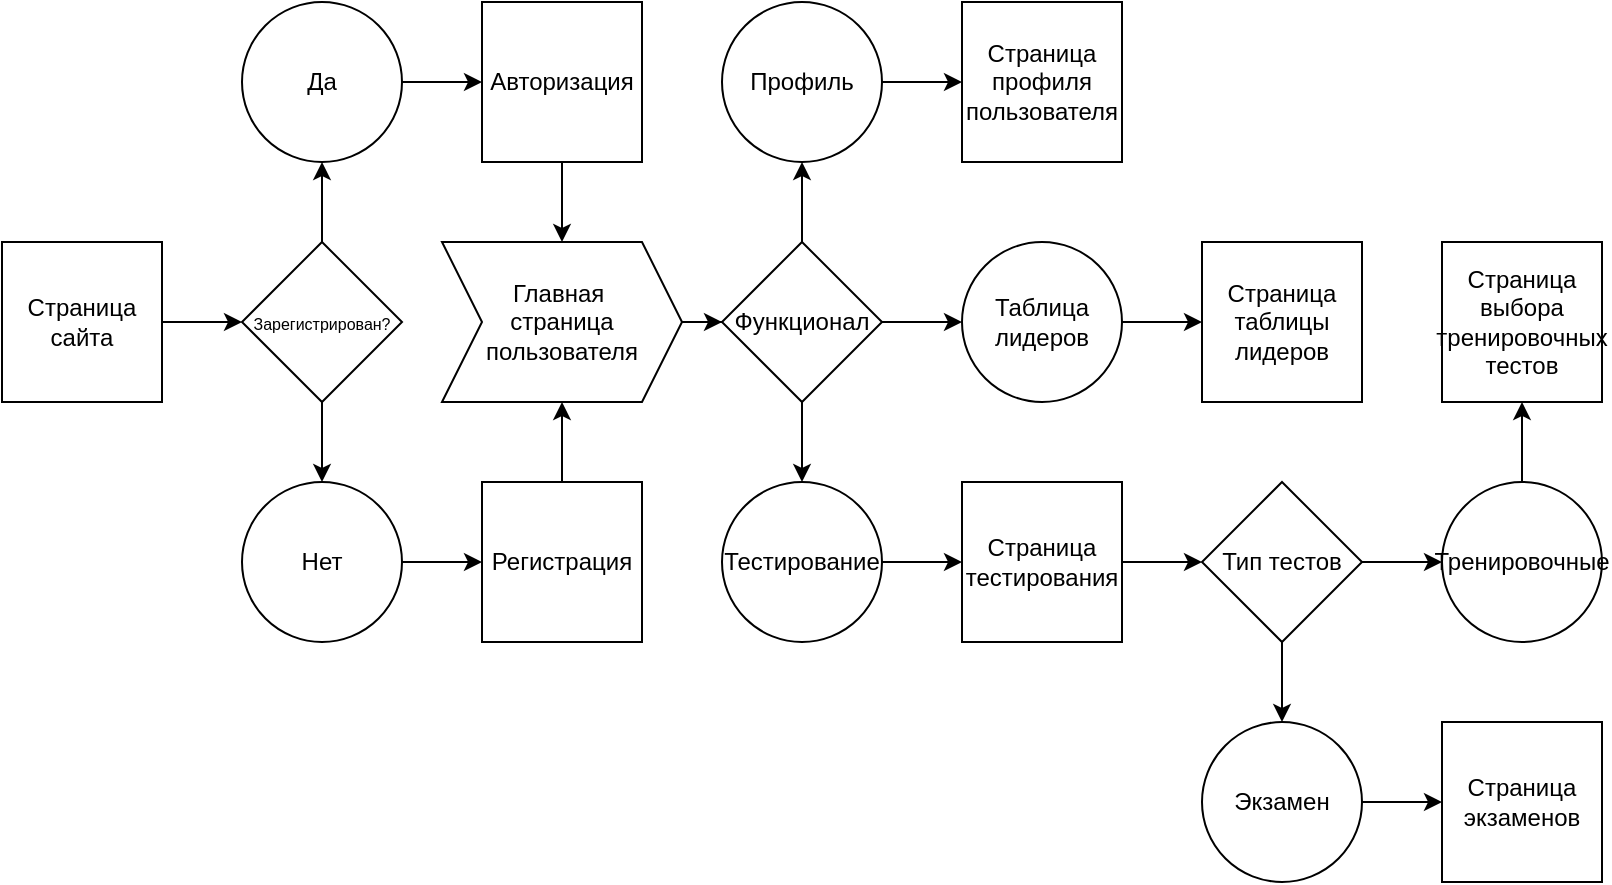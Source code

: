 <mxfile version="26.0.10">
  <diagram name="Page-1" id="pyUK-wu1zoBjb0XIBbU0">
    <mxGraphModel dx="1000" dy="497" grid="1" gridSize="10" guides="1" tooltips="1" connect="1" arrows="1" fold="1" page="1" pageScale="1" pageWidth="827" pageHeight="1169" math="0" shadow="0">
      <root>
        <mxCell id="0" />
        <mxCell id="1" parent="0" />
        <mxCell id="WwrMOiWACb1FL4NVmru--6" value="" style="edgeStyle=orthogonalEdgeStyle;rounded=0;orthogonalLoop=1;jettySize=auto;html=1;" edge="1" parent="1" source="WwrMOiWACb1FL4NVmru--2" target="WwrMOiWACb1FL4NVmru--5">
          <mxGeometry relative="1" as="geometry" />
        </mxCell>
        <mxCell id="WwrMOiWACb1FL4NVmru--2" value="&lt;font style=&quot;font-size: 12px;&quot;&gt;Страница сайта&lt;/font&gt;" style="rounded=0;whiteSpace=wrap;html=1;" vertex="1" parent="1">
          <mxGeometry y="120" width="80" height="80" as="geometry" />
        </mxCell>
        <mxCell id="WwrMOiWACb1FL4NVmru--8" value="" style="edgeStyle=orthogonalEdgeStyle;rounded=0;orthogonalLoop=1;jettySize=auto;html=1;" edge="1" parent="1" source="WwrMOiWACb1FL4NVmru--5" target="WwrMOiWACb1FL4NVmru--7">
          <mxGeometry relative="1" as="geometry" />
        </mxCell>
        <mxCell id="WwrMOiWACb1FL4NVmru--10" value="" style="edgeStyle=orthogonalEdgeStyle;rounded=0;orthogonalLoop=1;jettySize=auto;html=1;" edge="1" parent="1" source="WwrMOiWACb1FL4NVmru--5" target="WwrMOiWACb1FL4NVmru--9">
          <mxGeometry relative="1" as="geometry" />
        </mxCell>
        <mxCell id="WwrMOiWACb1FL4NVmru--5" value="&lt;font style=&quot;font-size: 8px;&quot;&gt;Зарегистрирован?&lt;/font&gt;" style="rhombus;whiteSpace=wrap;html=1;" vertex="1" parent="1">
          <mxGeometry x="120" y="120" width="80" height="80" as="geometry" />
        </mxCell>
        <mxCell id="WwrMOiWACb1FL4NVmru--12" value="" style="edgeStyle=orthogonalEdgeStyle;rounded=0;orthogonalLoop=1;jettySize=auto;html=1;" edge="1" parent="1" source="WwrMOiWACb1FL4NVmru--7" target="WwrMOiWACb1FL4NVmru--11">
          <mxGeometry relative="1" as="geometry" />
        </mxCell>
        <mxCell id="WwrMOiWACb1FL4NVmru--7" value="Да" style="ellipse;whiteSpace=wrap;html=1;" vertex="1" parent="1">
          <mxGeometry x="120" width="80" height="80" as="geometry" />
        </mxCell>
        <mxCell id="WwrMOiWACb1FL4NVmru--16" value="" style="edgeStyle=orthogonalEdgeStyle;rounded=0;orthogonalLoop=1;jettySize=auto;html=1;" edge="1" parent="1" source="WwrMOiWACb1FL4NVmru--9" target="WwrMOiWACb1FL4NVmru--15">
          <mxGeometry relative="1" as="geometry" />
        </mxCell>
        <mxCell id="WwrMOiWACb1FL4NVmru--9" value="Нет" style="ellipse;whiteSpace=wrap;html=1;" vertex="1" parent="1">
          <mxGeometry x="120" y="240" width="80" height="80" as="geometry" />
        </mxCell>
        <mxCell id="WwrMOiWACb1FL4NVmru--18" value="" style="edgeStyle=orthogonalEdgeStyle;rounded=0;orthogonalLoop=1;jettySize=auto;html=1;" edge="1" parent="1" source="WwrMOiWACb1FL4NVmru--11" target="WwrMOiWACb1FL4NVmru--17">
          <mxGeometry relative="1" as="geometry" />
        </mxCell>
        <mxCell id="WwrMOiWACb1FL4NVmru--11" value="Авторизация" style="whiteSpace=wrap;html=1;" vertex="1" parent="1">
          <mxGeometry x="240" width="80" height="80" as="geometry" />
        </mxCell>
        <mxCell id="WwrMOiWACb1FL4NVmru--19" value="" style="edgeStyle=orthogonalEdgeStyle;rounded=0;orthogonalLoop=1;jettySize=auto;html=1;" edge="1" parent="1" source="WwrMOiWACb1FL4NVmru--15" target="WwrMOiWACb1FL4NVmru--17">
          <mxGeometry relative="1" as="geometry" />
        </mxCell>
        <mxCell id="WwrMOiWACb1FL4NVmru--15" value="Регистрация" style="whiteSpace=wrap;html=1;" vertex="1" parent="1">
          <mxGeometry x="240" y="240" width="80" height="80" as="geometry" />
        </mxCell>
        <mxCell id="WwrMOiWACb1FL4NVmru--21" value="" style="edgeStyle=orthogonalEdgeStyle;rounded=0;orthogonalLoop=1;jettySize=auto;html=1;" edge="1" parent="1" source="WwrMOiWACb1FL4NVmru--17" target="WwrMOiWACb1FL4NVmru--20">
          <mxGeometry relative="1" as="geometry" />
        </mxCell>
        <mxCell id="WwrMOiWACb1FL4NVmru--17" value="Главная&amp;nbsp;&lt;div&gt;страница пользователя&lt;/div&gt;" style="shape=step;perimeter=stepPerimeter;whiteSpace=wrap;html=1;fixedSize=1;" vertex="1" parent="1">
          <mxGeometry x="220" y="120" width="120" height="80" as="geometry" />
        </mxCell>
        <mxCell id="WwrMOiWACb1FL4NVmru--23" value="" style="edgeStyle=orthogonalEdgeStyle;rounded=0;orthogonalLoop=1;jettySize=auto;html=1;" edge="1" parent="1" source="WwrMOiWACb1FL4NVmru--20" target="WwrMOiWACb1FL4NVmru--22">
          <mxGeometry relative="1" as="geometry" />
        </mxCell>
        <mxCell id="WwrMOiWACb1FL4NVmru--25" value="" style="edgeStyle=orthogonalEdgeStyle;rounded=0;orthogonalLoop=1;jettySize=auto;html=1;" edge="1" parent="1" source="WwrMOiWACb1FL4NVmru--20" target="WwrMOiWACb1FL4NVmru--24">
          <mxGeometry relative="1" as="geometry" />
        </mxCell>
        <mxCell id="WwrMOiWACb1FL4NVmru--27" value="" style="edgeStyle=orthogonalEdgeStyle;rounded=0;orthogonalLoop=1;jettySize=auto;html=1;" edge="1" parent="1" source="WwrMOiWACb1FL4NVmru--20" target="WwrMOiWACb1FL4NVmru--26">
          <mxGeometry relative="1" as="geometry" />
        </mxCell>
        <mxCell id="WwrMOiWACb1FL4NVmru--20" value="Функционал" style="rhombus;whiteSpace=wrap;html=1;" vertex="1" parent="1">
          <mxGeometry x="360" y="120" width="80" height="80" as="geometry" />
        </mxCell>
        <mxCell id="WwrMOiWACb1FL4NVmru--29" value="" style="edgeStyle=orthogonalEdgeStyle;rounded=0;orthogonalLoop=1;jettySize=auto;html=1;" edge="1" parent="1" source="WwrMOiWACb1FL4NVmru--22" target="WwrMOiWACb1FL4NVmru--28">
          <mxGeometry relative="1" as="geometry" />
        </mxCell>
        <mxCell id="WwrMOiWACb1FL4NVmru--22" value="Профиль" style="ellipse;whiteSpace=wrap;html=1;" vertex="1" parent="1">
          <mxGeometry x="360" width="80" height="80" as="geometry" />
        </mxCell>
        <mxCell id="WwrMOiWACb1FL4NVmru--31" value="" style="edgeStyle=orthogonalEdgeStyle;rounded=0;orthogonalLoop=1;jettySize=auto;html=1;" edge="1" parent="1" source="WwrMOiWACb1FL4NVmru--24" target="WwrMOiWACb1FL4NVmru--30">
          <mxGeometry relative="1" as="geometry" />
        </mxCell>
        <mxCell id="WwrMOiWACb1FL4NVmru--24" value="Таблица лидеров" style="ellipse;whiteSpace=wrap;html=1;" vertex="1" parent="1">
          <mxGeometry x="480" y="120" width="80" height="80" as="geometry" />
        </mxCell>
        <mxCell id="WwrMOiWACb1FL4NVmru--35" value="" style="edgeStyle=orthogonalEdgeStyle;rounded=0;orthogonalLoop=1;jettySize=auto;html=1;" edge="1" parent="1" source="WwrMOiWACb1FL4NVmru--26" target="WwrMOiWACb1FL4NVmru--34">
          <mxGeometry relative="1" as="geometry" />
        </mxCell>
        <mxCell id="WwrMOiWACb1FL4NVmru--26" value="Тестирование" style="ellipse;whiteSpace=wrap;html=1;" vertex="1" parent="1">
          <mxGeometry x="360" y="240" width="80" height="80" as="geometry" />
        </mxCell>
        <mxCell id="WwrMOiWACb1FL4NVmru--28" value="Страница профиля пользователя" style="whiteSpace=wrap;html=1;" vertex="1" parent="1">
          <mxGeometry x="480" width="80" height="80" as="geometry" />
        </mxCell>
        <mxCell id="WwrMOiWACb1FL4NVmru--30" value="Страница таблицы лидеров" style="whiteSpace=wrap;html=1;" vertex="1" parent="1">
          <mxGeometry x="600" y="120" width="80" height="80" as="geometry" />
        </mxCell>
        <mxCell id="WwrMOiWACb1FL4NVmru--37" value="" style="edgeStyle=orthogonalEdgeStyle;rounded=0;orthogonalLoop=1;jettySize=auto;html=1;" edge="1" parent="1" source="WwrMOiWACb1FL4NVmru--34" target="WwrMOiWACb1FL4NVmru--36">
          <mxGeometry relative="1" as="geometry" />
        </mxCell>
        <mxCell id="WwrMOiWACb1FL4NVmru--34" value="Страница тестирования" style="whiteSpace=wrap;html=1;" vertex="1" parent="1">
          <mxGeometry x="480" y="240" width="80" height="80" as="geometry" />
        </mxCell>
        <mxCell id="WwrMOiWACb1FL4NVmru--39" value="" style="edgeStyle=orthogonalEdgeStyle;rounded=0;orthogonalLoop=1;jettySize=auto;html=1;" edge="1" parent="1" source="WwrMOiWACb1FL4NVmru--36" target="WwrMOiWACb1FL4NVmru--38">
          <mxGeometry relative="1" as="geometry" />
        </mxCell>
        <mxCell id="WwrMOiWACb1FL4NVmru--44" value="" style="edgeStyle=orthogonalEdgeStyle;rounded=0;orthogonalLoop=1;jettySize=auto;html=1;" edge="1" parent="1" source="WwrMOiWACb1FL4NVmru--36" target="WwrMOiWACb1FL4NVmru--43">
          <mxGeometry relative="1" as="geometry" />
        </mxCell>
        <mxCell id="WwrMOiWACb1FL4NVmru--36" value="&lt;font style=&quot;font-size: 12px;&quot;&gt;Тип тестов&lt;/font&gt;" style="rhombus;whiteSpace=wrap;html=1;" vertex="1" parent="1">
          <mxGeometry x="600" y="240" width="80" height="80" as="geometry" />
        </mxCell>
        <mxCell id="WwrMOiWACb1FL4NVmru--41" value="" style="edgeStyle=orthogonalEdgeStyle;rounded=0;orthogonalLoop=1;jettySize=auto;html=1;" edge="1" parent="1" source="WwrMOiWACb1FL4NVmru--38" target="WwrMOiWACb1FL4NVmru--40">
          <mxGeometry relative="1" as="geometry" />
        </mxCell>
        <mxCell id="WwrMOiWACb1FL4NVmru--38" value="Тренировочные" style="ellipse;whiteSpace=wrap;html=1;" vertex="1" parent="1">
          <mxGeometry x="720" y="240" width="80" height="80" as="geometry" />
        </mxCell>
        <mxCell id="WwrMOiWACb1FL4NVmru--40" value="Страница выбора тренировочных тестов" style="whiteSpace=wrap;html=1;" vertex="1" parent="1">
          <mxGeometry x="720" y="120" width="80" height="80" as="geometry" />
        </mxCell>
        <mxCell id="WwrMOiWACb1FL4NVmru--46" value="" style="edgeStyle=orthogonalEdgeStyle;rounded=0;orthogonalLoop=1;jettySize=auto;html=1;" edge="1" parent="1" source="WwrMOiWACb1FL4NVmru--43" target="WwrMOiWACb1FL4NVmru--45">
          <mxGeometry relative="1" as="geometry" />
        </mxCell>
        <mxCell id="WwrMOiWACb1FL4NVmru--43" value="Экзамен" style="ellipse;whiteSpace=wrap;html=1;" vertex="1" parent="1">
          <mxGeometry x="600" y="360" width="80" height="80" as="geometry" />
        </mxCell>
        <mxCell id="WwrMOiWACb1FL4NVmru--45" value="Страница экзаменов" style="whiteSpace=wrap;html=1;" vertex="1" parent="1">
          <mxGeometry x="720" y="360" width="80" height="80" as="geometry" />
        </mxCell>
      </root>
    </mxGraphModel>
  </diagram>
</mxfile>
